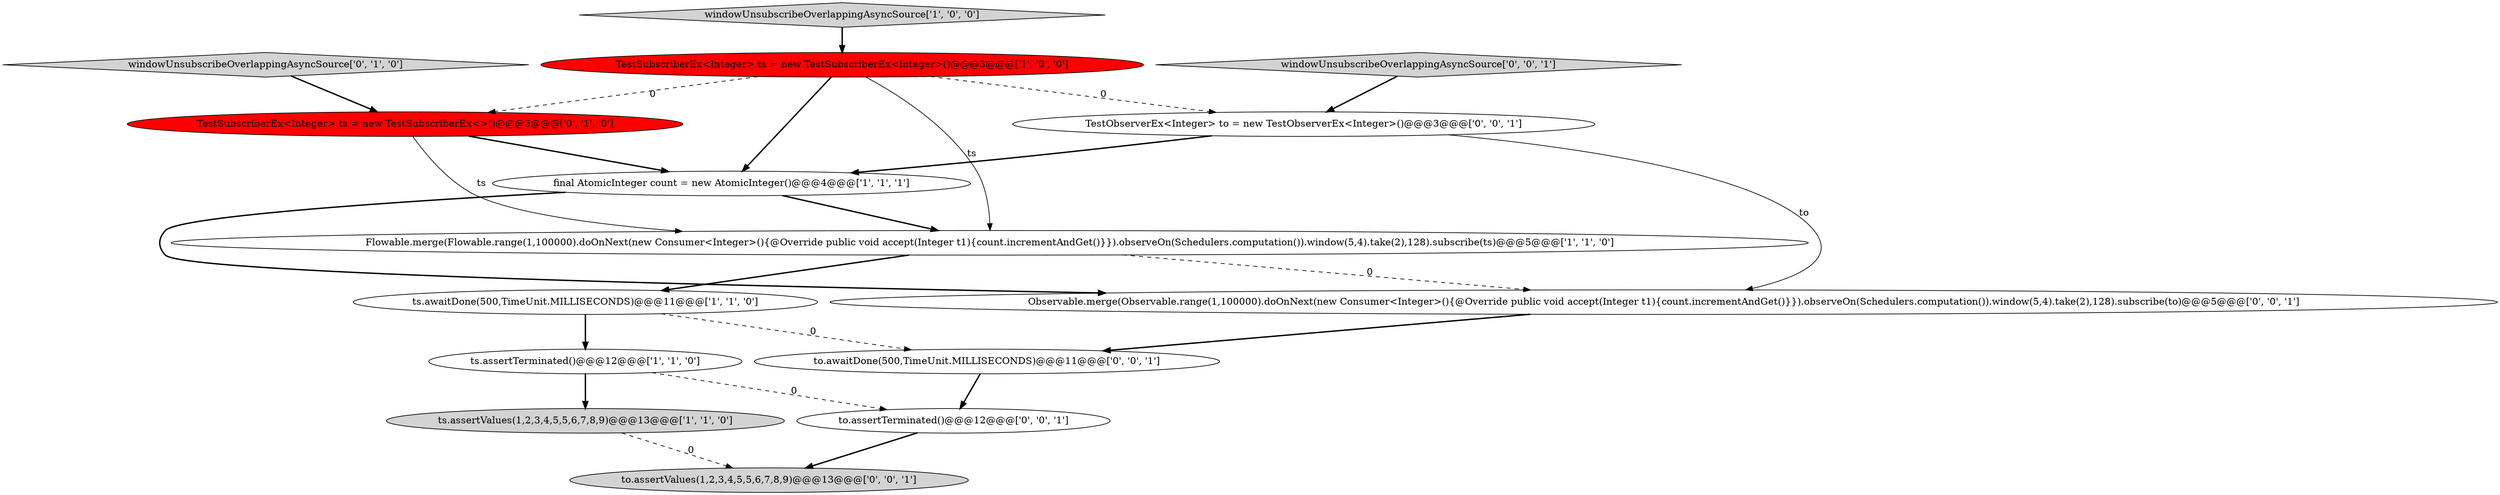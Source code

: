 digraph {
14 [style = filled, label = "to.awaitDone(500,TimeUnit.MILLISECONDS)@@@11@@@['0', '0', '1']", fillcolor = white, shape = ellipse image = "AAA0AAABBB3BBB"];
4 [style = filled, label = "ts.awaitDone(500,TimeUnit.MILLISECONDS)@@@11@@@['1', '1', '0']", fillcolor = white, shape = ellipse image = "AAA0AAABBB1BBB"];
2 [style = filled, label = "ts.assertValues(1,2,3,4,5,5,6,7,8,9)@@@13@@@['1', '1', '0']", fillcolor = lightgray, shape = ellipse image = "AAA0AAABBB1BBB"];
12 [style = filled, label = "windowUnsubscribeOverlappingAsyncSource['0', '0', '1']", fillcolor = lightgray, shape = diamond image = "AAA0AAABBB3BBB"];
3 [style = filled, label = "Flowable.merge(Flowable.range(1,100000).doOnNext(new Consumer<Integer>(){@Override public void accept(Integer t1){count.incrementAndGet()}}).observeOn(Schedulers.computation()).window(5,4).take(2),128).subscribe(ts)@@@5@@@['1', '1', '0']", fillcolor = white, shape = ellipse image = "AAA0AAABBB1BBB"];
8 [style = filled, label = "windowUnsubscribeOverlappingAsyncSource['0', '1', '0']", fillcolor = lightgray, shape = diamond image = "AAA0AAABBB2BBB"];
9 [style = filled, label = "to.assertTerminated()@@@12@@@['0', '0', '1']", fillcolor = white, shape = ellipse image = "AAA0AAABBB3BBB"];
7 [style = filled, label = "TestSubscriberEx<Integer> ts = new TestSubscriberEx<>()@@@3@@@['0', '1', '0']", fillcolor = red, shape = ellipse image = "AAA1AAABBB2BBB"];
6 [style = filled, label = "final AtomicInteger count = new AtomicInteger()@@@4@@@['1', '1', '1']", fillcolor = white, shape = ellipse image = "AAA0AAABBB1BBB"];
1 [style = filled, label = "TestSubscriberEx<Integer> ts = new TestSubscriberEx<Integer>()@@@3@@@['1', '0', '0']", fillcolor = red, shape = ellipse image = "AAA1AAABBB1BBB"];
0 [style = filled, label = "windowUnsubscribeOverlappingAsyncSource['1', '0', '0']", fillcolor = lightgray, shape = diamond image = "AAA0AAABBB1BBB"];
13 [style = filled, label = "Observable.merge(Observable.range(1,100000).doOnNext(new Consumer<Integer>(){@Override public void accept(Integer t1){count.incrementAndGet()}}).observeOn(Schedulers.computation()).window(5,4).take(2),128).subscribe(to)@@@5@@@['0', '0', '1']", fillcolor = white, shape = ellipse image = "AAA0AAABBB3BBB"];
11 [style = filled, label = "to.assertValues(1,2,3,4,5,5,6,7,8,9)@@@13@@@['0', '0', '1']", fillcolor = lightgray, shape = ellipse image = "AAA0AAABBB3BBB"];
5 [style = filled, label = "ts.assertTerminated()@@@12@@@['1', '1', '0']", fillcolor = white, shape = ellipse image = "AAA0AAABBB1BBB"];
10 [style = filled, label = "TestObserverEx<Integer> to = new TestObserverEx<Integer>()@@@3@@@['0', '0', '1']", fillcolor = white, shape = ellipse image = "AAA0AAABBB3BBB"];
6->3 [style = bold, label=""];
9->11 [style = bold, label=""];
10->13 [style = solid, label="to"];
5->9 [style = dashed, label="0"];
1->10 [style = dashed, label="0"];
3->13 [style = dashed, label="0"];
3->4 [style = bold, label=""];
10->6 [style = bold, label=""];
8->7 [style = bold, label=""];
5->2 [style = bold, label=""];
12->10 [style = bold, label=""];
1->6 [style = bold, label=""];
1->3 [style = solid, label="ts"];
0->1 [style = bold, label=""];
6->13 [style = bold, label=""];
7->6 [style = bold, label=""];
7->3 [style = solid, label="ts"];
2->11 [style = dashed, label="0"];
14->9 [style = bold, label=""];
4->14 [style = dashed, label="0"];
1->7 [style = dashed, label="0"];
4->5 [style = bold, label=""];
13->14 [style = bold, label=""];
}

